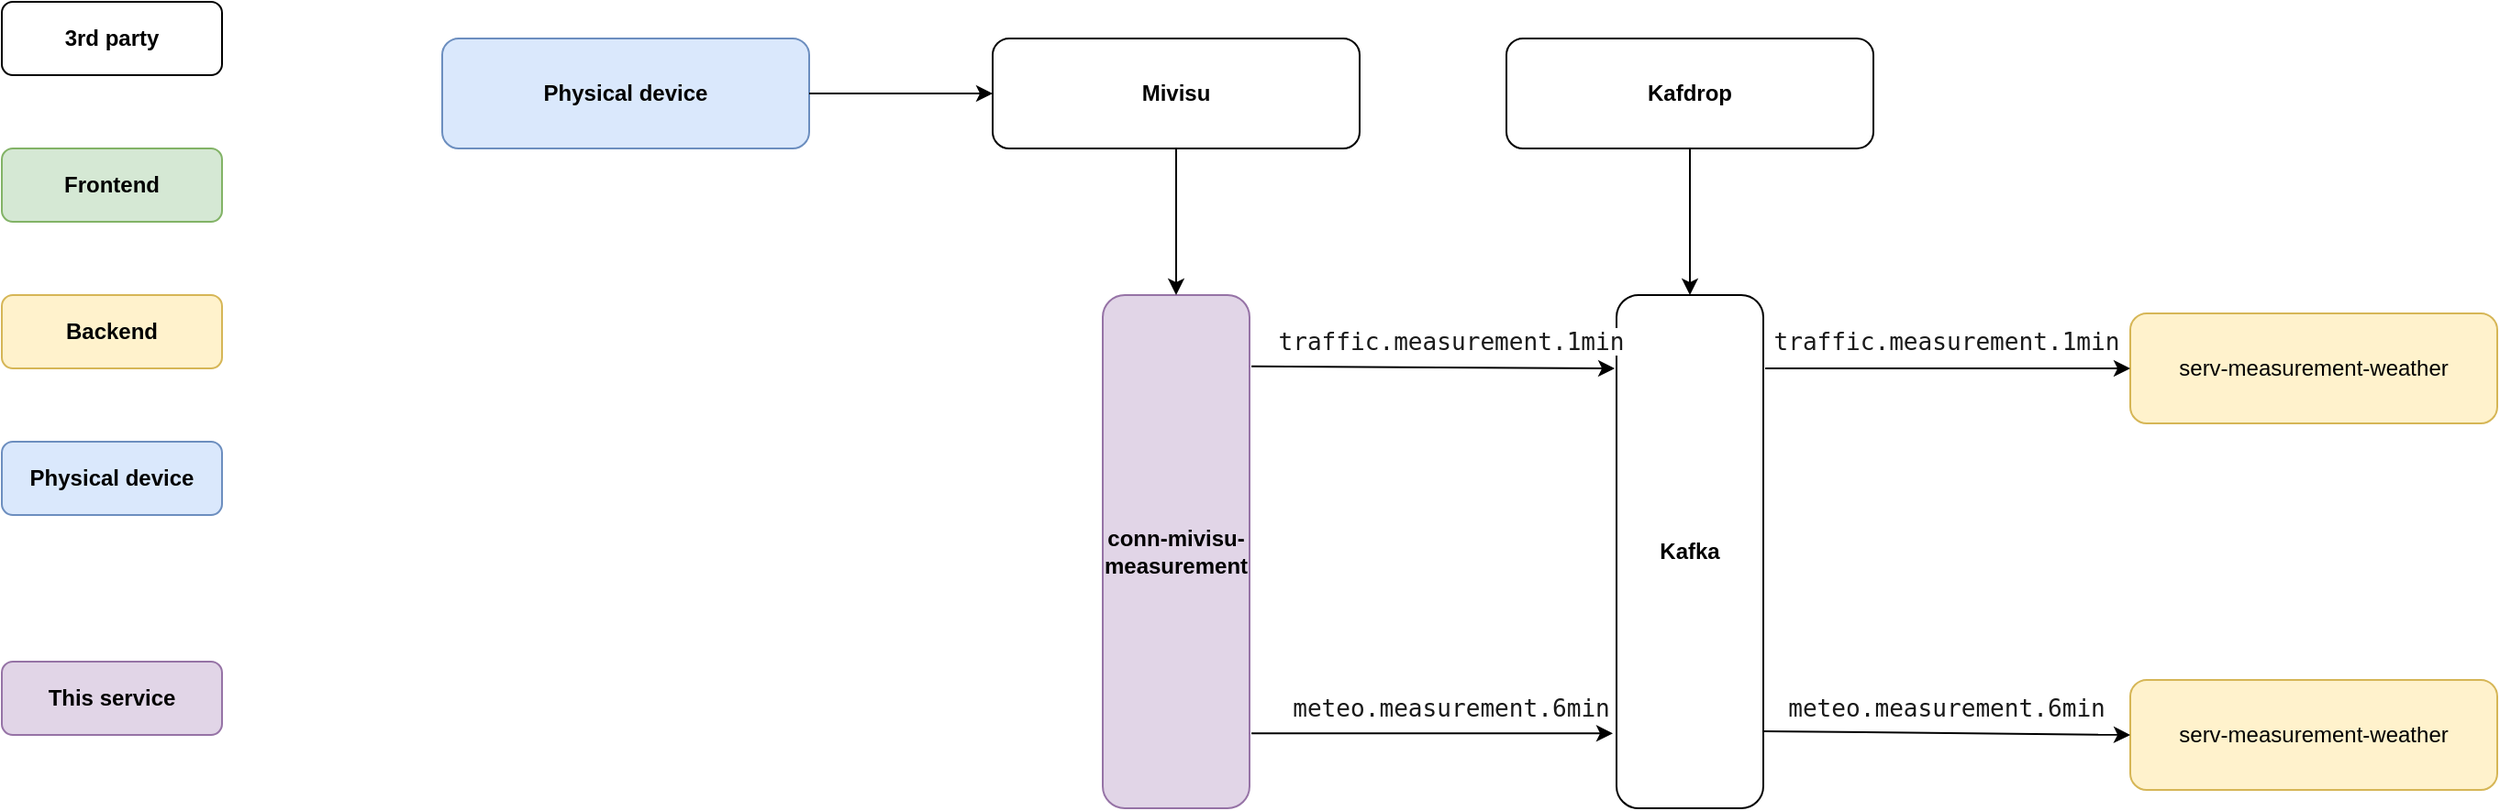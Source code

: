 <mxfile version="16.5.3" type="github">
  <diagram id="_AP1sfWnOGQPxWFAN5BB" name="Page-1">
    <mxGraphModel dx="1420" dy="802" grid="1" gridSize="10" guides="1" tooltips="1" connect="1" arrows="1" fold="1" page="1" pageScale="1" pageWidth="1600" pageHeight="900" math="0" shadow="0">
      <root>
        <mxCell id="0" />
        <mxCell id="1" parent="0" />
        <mxCell id="PWsJj_J3Jk9E9ux3M6cn-1" value="&lt;b&gt;Frontend&lt;/b&gt;" style="rounded=1;whiteSpace=wrap;html=1;fillColor=#d5e8d4;strokeColor=#82b366;" vertex="1" parent="1">
          <mxGeometry x="120" y="200" width="120" height="40" as="geometry" />
        </mxCell>
        <mxCell id="PWsJj_J3Jk9E9ux3M6cn-2" value="&lt;b&gt;Backend&lt;/b&gt;" style="rounded=1;whiteSpace=wrap;html=1;fillColor=#fff2cc;strokeColor=#d6b656;" vertex="1" parent="1">
          <mxGeometry x="120" y="280" width="120" height="40" as="geometry" />
        </mxCell>
        <mxCell id="PWsJj_J3Jk9E9ux3M6cn-3" value="&lt;b&gt;Physical device&lt;/b&gt;" style="rounded=1;whiteSpace=wrap;html=1;fillColor=#dae8fc;strokeColor=#6c8ebf;" vertex="1" parent="1">
          <mxGeometry x="120" y="360" width="120" height="40" as="geometry" />
        </mxCell>
        <mxCell id="PWsJj_J3Jk9E9ux3M6cn-4" value="&lt;b&gt;This service&lt;/b&gt;" style="rounded=1;whiteSpace=wrap;html=1;fillColor=#e1d5e7;strokeColor=#9673a6;" vertex="1" parent="1">
          <mxGeometry x="120" y="480" width="120" height="40" as="geometry" />
        </mxCell>
        <mxCell id="PWsJj_J3Jk9E9ux3M6cn-5" value="&lt;b&gt;Kafdrop&lt;/b&gt;" style="rounded=1;whiteSpace=wrap;html=1;" vertex="1" parent="1">
          <mxGeometry x="940" y="140" width="200" height="60" as="geometry" />
        </mxCell>
        <mxCell id="PWsJj_J3Jk9E9ux3M6cn-6" value="&lt;b&gt;Kafka&lt;/b&gt;" style="rounded=1;whiteSpace=wrap;html=1;" vertex="1" parent="1">
          <mxGeometry x="1000" y="280" width="80" height="280" as="geometry" />
        </mxCell>
        <mxCell id="PWsJj_J3Jk9E9ux3M6cn-7" value="" style="endArrow=classic;html=1;rounded=0;fontColor=#1A1A1A;entryX=0.5;entryY=0;entryDx=0;entryDy=0;" edge="1" parent="1" source="PWsJj_J3Jk9E9ux3M6cn-5" target="PWsJj_J3Jk9E9ux3M6cn-6">
          <mxGeometry width="50" height="50" relative="1" as="geometry">
            <mxPoint x="760" y="390" as="sourcePoint" />
            <mxPoint x="810" y="340" as="targetPoint" />
          </mxGeometry>
        </mxCell>
        <mxCell id="PWsJj_J3Jk9E9ux3M6cn-8" value="serv-measurement-weather" style="rounded=1;whiteSpace=wrap;html=1;fillColor=#fff2cc;strokeColor=#d6b656;" vertex="1" parent="1">
          <mxGeometry x="1280" y="490" width="200" height="60" as="geometry" />
        </mxCell>
        <mxCell id="PWsJj_J3Jk9E9ux3M6cn-9" value="&lt;pre&gt;&lt;font face=&quot;jetbrains mono, monospace&quot; color=&quot;#1a1a1a&quot;&gt;&lt;span style=&quot;font-size: 13.067px ; background-color: rgb(255 , 255 , 255)&quot;&gt;meteo.measurement.6min&lt;/span&gt;&lt;/font&gt;&lt;/pre&gt;" style="text;html=1;strokeColor=none;fillColor=none;align=center;verticalAlign=middle;whiteSpace=wrap;rounded=0;" vertex="1" parent="1">
          <mxGeometry x="1090" y="490" width="180" height="30" as="geometry" />
        </mxCell>
        <mxCell id="PWsJj_J3Jk9E9ux3M6cn-10" value="&lt;b&gt;3rd party&lt;/b&gt;" style="rounded=1;whiteSpace=wrap;html=1;" vertex="1" parent="1">
          <mxGeometry x="120" y="120" width="120" height="40" as="geometry" />
        </mxCell>
        <mxCell id="PWsJj_J3Jk9E9ux3M6cn-11" value="&lt;b&gt;conn-mivisu-measurement&lt;/b&gt;" style="rounded=1;whiteSpace=wrap;html=1;fillColor=#e1d5e7;strokeColor=#9673a6;" vertex="1" parent="1">
          <mxGeometry x="720" y="280" width="80" height="280" as="geometry" />
        </mxCell>
        <mxCell id="PWsJj_J3Jk9E9ux3M6cn-12" value="&lt;pre&gt;&lt;font face=&quot;jetbrains mono, monospace&quot; color=&quot;#1a1a1a&quot;&gt;&lt;span style=&quot;font-size: 13.067px ; background-color: rgb(255 , 255 , 255)&quot;&gt;meteo.measurement.6min&lt;/span&gt;&lt;/font&gt;&lt;font color=&quot;#bbbbbb&quot; face=&quot;jetbrains mono, monospace&quot; style=&quot;background-color: rgb(40 , 44 , 52)&quot;&gt;&lt;span style=&quot;font-size: 9.8pt&quot;&gt;&lt;br&gt;&lt;/span&gt;&lt;/font&gt;&lt;/pre&gt;" style="text;html=1;strokeColor=none;fillColor=none;align=center;verticalAlign=middle;whiteSpace=wrap;rounded=0;" vertex="1" parent="1">
          <mxGeometry x="820" y="490" width="180" height="30" as="geometry" />
        </mxCell>
        <mxCell id="PWsJj_J3Jk9E9ux3M6cn-13" value="serv-measurement-weather" style="rounded=1;whiteSpace=wrap;html=1;fillColor=#fff2cc;strokeColor=#d6b656;" vertex="1" parent="1">
          <mxGeometry x="1280" y="290" width="200" height="60" as="geometry" />
        </mxCell>
        <mxCell id="PWsJj_J3Jk9E9ux3M6cn-14" value="" style="endArrow=classic;html=1;rounded=0;entryX=0;entryY=0.5;entryDx=0;entryDy=0;exitX=1.013;exitY=0.143;exitDx=0;exitDy=0;exitPerimeter=0;" edge="1" parent="1" source="PWsJj_J3Jk9E9ux3M6cn-6" target="PWsJj_J3Jk9E9ux3M6cn-13">
          <mxGeometry width="50" height="50" relative="1" as="geometry">
            <mxPoint x="1005" y="370" as="sourcePoint" />
            <mxPoint x="1055" y="320" as="targetPoint" />
          </mxGeometry>
        </mxCell>
        <mxCell id="PWsJj_J3Jk9E9ux3M6cn-15" value="" style="endArrow=classic;html=1;rounded=0;exitX=1;exitY=0.85;exitDx=0;exitDy=0;exitPerimeter=0;entryX=0;entryY=0.5;entryDx=0;entryDy=0;" edge="1" parent="1" source="PWsJj_J3Jk9E9ux3M6cn-6" target="PWsJj_J3Jk9E9ux3M6cn-8">
          <mxGeometry width="50" height="50" relative="1" as="geometry">
            <mxPoint x="960" y="570" as="sourcePoint" />
            <mxPoint x="1010" y="520" as="targetPoint" />
          </mxGeometry>
        </mxCell>
        <mxCell id="PWsJj_J3Jk9E9ux3M6cn-16" value="" style="endArrow=classic;html=1;rounded=0;exitX=1.013;exitY=0.854;exitDx=0;exitDy=0;exitPerimeter=0;entryX=-0.025;entryY=0.854;entryDx=0;entryDy=0;entryPerimeter=0;" edge="1" parent="1" source="PWsJj_J3Jk9E9ux3M6cn-11" target="PWsJj_J3Jk9E9ux3M6cn-6">
          <mxGeometry width="50" height="50" relative="1" as="geometry">
            <mxPoint x="690" y="440" as="sourcePoint" />
            <mxPoint x="750" y="500" as="targetPoint" />
          </mxGeometry>
        </mxCell>
        <mxCell id="PWsJj_J3Jk9E9ux3M6cn-17" value="&lt;pre&gt;&lt;font face=&quot;jetbrains mono, monospace&quot; color=&quot;#1a1a1a&quot;&gt;&lt;span style=&quot;font-size: 13.067px ; background-color: rgb(255 , 255 , 255)&quot;&gt;traffic.measurement.1min&lt;/span&gt;&lt;/font&gt;&lt;font color=&quot;#bbbbbb&quot; face=&quot;jetbrains mono, monospace&quot; style=&quot;background-color: rgb(40 , 44 , 52)&quot;&gt;&lt;span style=&quot;font-size: 9.8pt&quot;&gt;&lt;br&gt;&lt;/span&gt;&lt;/font&gt;&lt;/pre&gt;" style="text;html=1;strokeColor=none;fillColor=none;align=center;verticalAlign=middle;whiteSpace=wrap;rounded=0;" vertex="1" parent="1">
          <mxGeometry x="820" y="290" width="180" height="30" as="geometry" />
        </mxCell>
        <mxCell id="PWsJj_J3Jk9E9ux3M6cn-18" value="&lt;pre&gt;&lt;font face=&quot;jetbrains mono, monospace&quot; color=&quot;#1a1a1a&quot;&gt;&lt;span style=&quot;font-size: 13.067px ; background-color: rgb(255 , 255 , 255)&quot;&gt;traffic.measurement.1min&lt;/span&gt;&lt;/font&gt;&lt;font color=&quot;#bbbbbb&quot; face=&quot;jetbrains mono, monospace&quot; style=&quot;background-color: rgb(40 , 44 , 52)&quot;&gt;&lt;span style=&quot;font-size: 9.8pt&quot;&gt;&lt;br&gt;&lt;/span&gt;&lt;/font&gt;&lt;/pre&gt;" style="text;html=1;strokeColor=none;fillColor=none;align=center;verticalAlign=middle;whiteSpace=wrap;rounded=0;" vertex="1" parent="1">
          <mxGeometry x="1090" y="290" width="180" height="30" as="geometry" />
        </mxCell>
        <mxCell id="PWsJj_J3Jk9E9ux3M6cn-19" value="" style="endArrow=classic;html=1;rounded=0;exitX=1.013;exitY=0.139;exitDx=0;exitDy=0;exitPerimeter=0;entryX=-0.012;entryY=0.143;entryDx=0;entryDy=0;entryPerimeter=0;" edge="1" parent="1" source="PWsJj_J3Jk9E9ux3M6cn-11" target="PWsJj_J3Jk9E9ux3M6cn-6">
          <mxGeometry width="50" height="50" relative="1" as="geometry">
            <mxPoint x="690" y="420" as="sourcePoint" />
            <mxPoint x="830" y="340" as="targetPoint" />
          </mxGeometry>
        </mxCell>
        <mxCell id="PWsJj_J3Jk9E9ux3M6cn-20" value="&lt;b&gt;Mivisu&lt;/b&gt;" style="rounded=1;whiteSpace=wrap;html=1;" vertex="1" parent="1">
          <mxGeometry x="660" y="140" width="200" height="60" as="geometry" />
        </mxCell>
        <mxCell id="PWsJj_J3Jk9E9ux3M6cn-21" value="" style="endArrow=classic;html=1;rounded=0;exitX=0.5;exitY=1;exitDx=0;exitDy=0;entryX=0.5;entryY=0;entryDx=0;entryDy=0;" edge="1" parent="1" source="PWsJj_J3Jk9E9ux3M6cn-20" target="PWsJj_J3Jk9E9ux3M6cn-11">
          <mxGeometry width="50" height="50" relative="1" as="geometry">
            <mxPoint x="690" y="420" as="sourcePoint" />
            <mxPoint x="740" y="370" as="targetPoint" />
          </mxGeometry>
        </mxCell>
        <mxCell id="PWsJj_J3Jk9E9ux3M6cn-22" value="&lt;b&gt;Physical device&lt;/b&gt;" style="rounded=1;whiteSpace=wrap;html=1;fillColor=#dae8fc;strokeColor=#6c8ebf;" vertex="1" parent="1">
          <mxGeometry x="360" y="140" width="200" height="60" as="geometry" />
        </mxCell>
        <mxCell id="PWsJj_J3Jk9E9ux3M6cn-25" value="" style="endArrow=classic;html=1;rounded=0;entryX=0;entryY=0.5;entryDx=0;entryDy=0;exitX=1;exitY=0.5;exitDx=0;exitDy=0;" edge="1" parent="1" source="PWsJj_J3Jk9E9ux3M6cn-22" target="PWsJj_J3Jk9E9ux3M6cn-20">
          <mxGeometry width="50" height="50" relative="1" as="geometry">
            <mxPoint x="500" y="340" as="sourcePoint" />
            <mxPoint x="550" y="290" as="targetPoint" />
          </mxGeometry>
        </mxCell>
      </root>
    </mxGraphModel>
  </diagram>
</mxfile>
